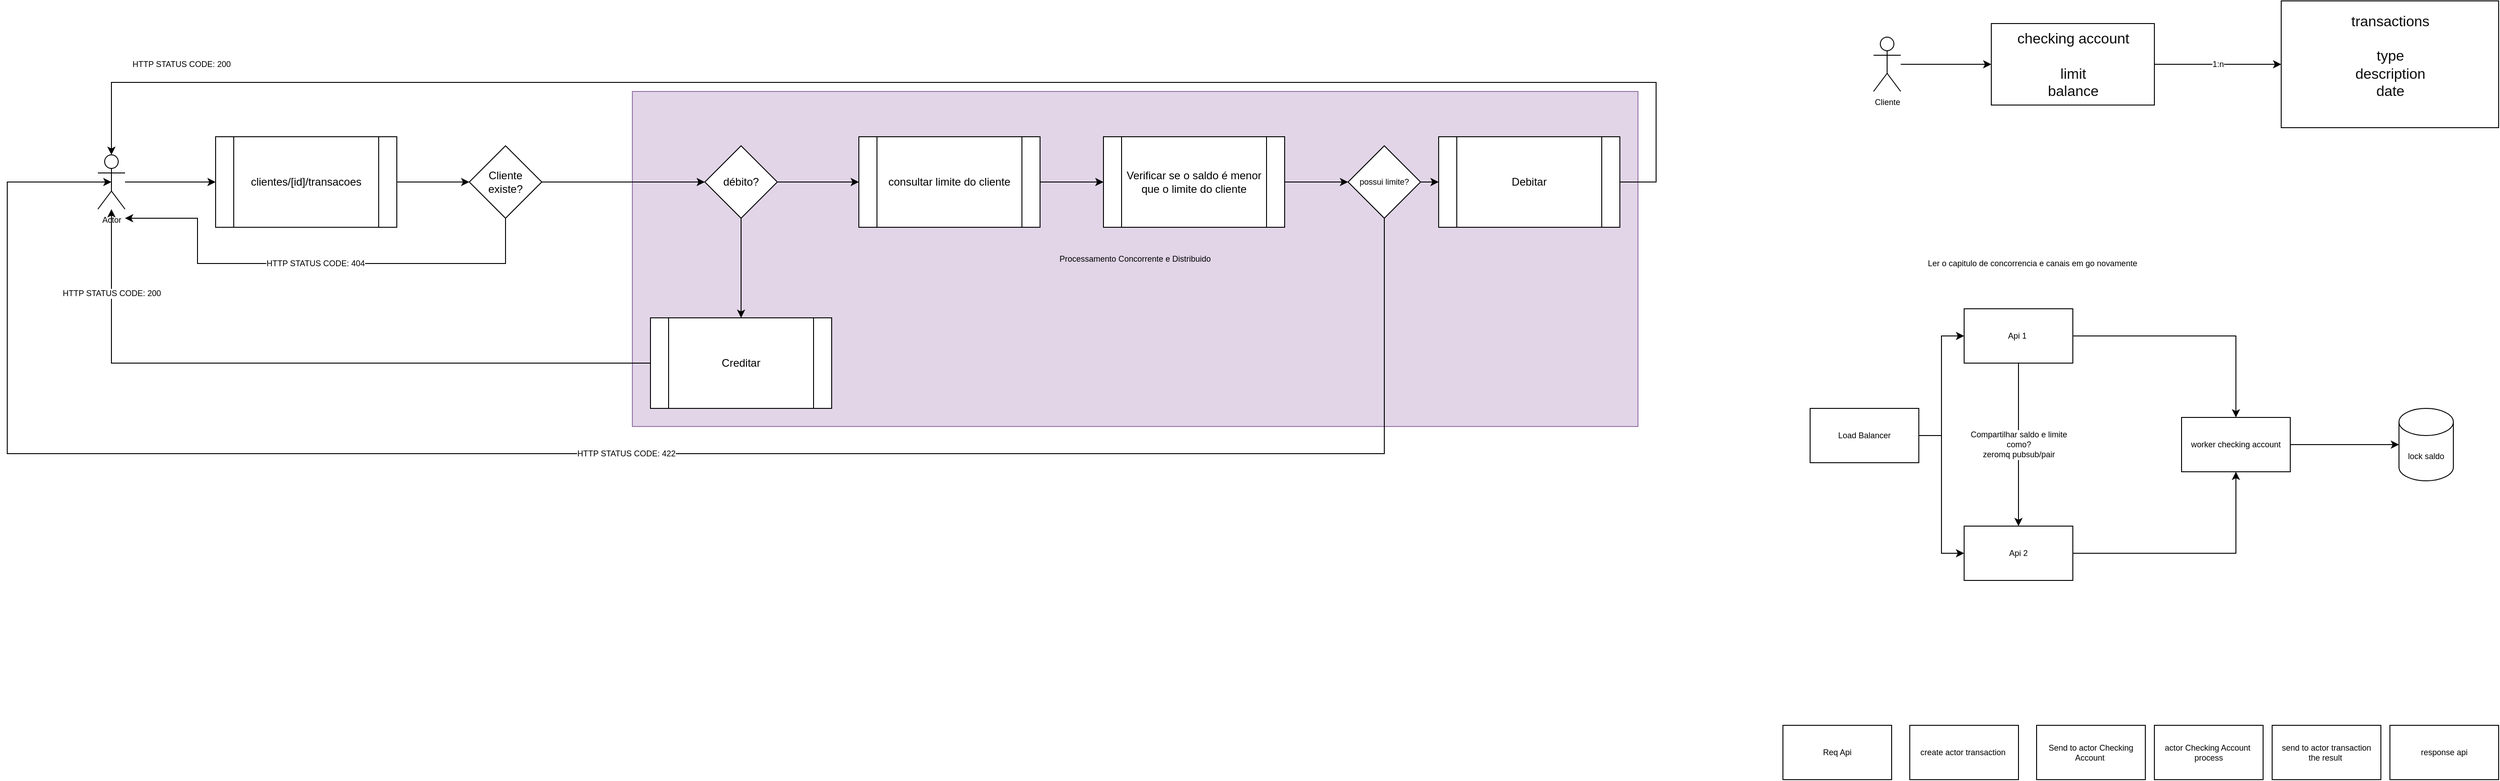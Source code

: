 <mxfile version="15.4.0" type="device"><diagram id="Np-lFsYlpppXSuVeEG0r" name="Página-1"><mxGraphModel dx="4802" dy="663" grid="1" gridSize="10" guides="1" tooltips="1" connect="1" arrows="1" fold="1" page="1" pageScale="1" pageWidth="3300" pageHeight="4681" math="0" shadow="0"><root><mxCell id="0"/><mxCell id="1" parent="0"/><mxCell id="38F4b4nwxjthk6vbHagX-20" value="Processamento Concorrente e Distribuido" style="rounded=0;whiteSpace=wrap;html=1;fontSize=9;fillColor=#e1d5e7;strokeColor=#9673a6;" vertex="1" parent="1"><mxGeometry x="670" y="210" width="1110" height="370" as="geometry"/></mxCell><mxCell id="38F4b4nwxjthk6vbHagX-24" style="edgeStyle=orthogonalEdgeStyle;rounded=0;orthogonalLoop=1;jettySize=auto;html=1;entryX=0;entryY=0.5;entryDx=0;entryDy=0;fontSize=9;" edge="1" parent="1" source="38F4b4nwxjthk6vbHagX-1" target="38F4b4nwxjthk6vbHagX-23"><mxGeometry relative="1" as="geometry"/></mxCell><mxCell id="38F4b4nwxjthk6vbHagX-1" value="clientes/[id]/transacoes" style="shape=process;whiteSpace=wrap;html=1;backgroundOutline=1;" vertex="1" parent="1"><mxGeometry x="210" y="260" width="200" height="100" as="geometry"/></mxCell><mxCell id="38F4b4nwxjthk6vbHagX-9" style="edgeStyle=orthogonalEdgeStyle;rounded=0;orthogonalLoop=1;jettySize=auto;html=1;" edge="1" parent="1" source="38F4b4nwxjthk6vbHagX-2" target="38F4b4nwxjthk6vbHagX-8"><mxGeometry relative="1" as="geometry"/></mxCell><mxCell id="38F4b4nwxjthk6vbHagX-2" value="consultar limite do cliente" style="shape=process;whiteSpace=wrap;html=1;backgroundOutline=1;" vertex="1" parent="1"><mxGeometry x="920" y="260" width="200" height="100" as="geometry"/></mxCell><mxCell id="38F4b4nwxjthk6vbHagX-5" style="edgeStyle=orthogonalEdgeStyle;rounded=0;orthogonalLoop=1;jettySize=auto;html=1;" edge="1" parent="1" source="38F4b4nwxjthk6vbHagX-3" target="38F4b4nwxjthk6vbHagX-4"><mxGeometry relative="1" as="geometry"/></mxCell><mxCell id="38F4b4nwxjthk6vbHagX-7" style="edgeStyle=orthogonalEdgeStyle;rounded=0;orthogonalLoop=1;jettySize=auto;html=1;" edge="1" parent="1" source="38F4b4nwxjthk6vbHagX-3" target="38F4b4nwxjthk6vbHagX-2"><mxGeometry relative="1" as="geometry"><Array as="points"><mxPoint x="960" y="310"/></Array></mxGeometry></mxCell><mxCell id="38F4b4nwxjthk6vbHagX-3" value="débito?" style="rhombus;whiteSpace=wrap;html=1;" vertex="1" parent="1"><mxGeometry x="750" y="270" width="80" height="80" as="geometry"/></mxCell><mxCell id="38F4b4nwxjthk6vbHagX-16" value="HTTP STATUS CODE: 200" style="edgeStyle=orthogonalEdgeStyle;rounded=0;orthogonalLoop=1;jettySize=auto;html=1;fontSize=9;" edge="1" parent="1" source="38F4b4nwxjthk6vbHagX-4" target="38F4b4nwxjthk6vbHagX-12"><mxGeometry x="0.758" relative="1" as="geometry"><mxPoint as="offset"/></mxGeometry></mxCell><mxCell id="38F4b4nwxjthk6vbHagX-4" value="Creditar" style="shape=process;whiteSpace=wrap;html=1;backgroundOutline=1;" vertex="1" parent="1"><mxGeometry x="690" y="460" width="200" height="100" as="geometry"/></mxCell><mxCell id="38F4b4nwxjthk6vbHagX-11" style="edgeStyle=orthogonalEdgeStyle;rounded=0;orthogonalLoop=1;jettySize=auto;html=1;" edge="1" parent="1" source="38F4b4nwxjthk6vbHagX-8" target="38F4b4nwxjthk6vbHagX-10"><mxGeometry relative="1" as="geometry"/></mxCell><mxCell id="38F4b4nwxjthk6vbHagX-8" value="Verificar se o saldo é menor que o limite do cliente" style="shape=process;whiteSpace=wrap;html=1;backgroundOutline=1;" vertex="1" parent="1"><mxGeometry x="1190" y="260" width="200" height="100" as="geometry"/></mxCell><mxCell id="38F4b4nwxjthk6vbHagX-17" value="HTTP STATUS CODE: 200" style="edgeStyle=orthogonalEdgeStyle;rounded=0;orthogonalLoop=1;jettySize=auto;html=1;entryX=0.5;entryY=0;entryDx=0;entryDy=0;entryPerimeter=0;fontSize=9;exitX=1;exitY=0.5;exitDx=0;exitDy=0;" edge="1" parent="1" source="38F4b4nwxjthk6vbHagX-21" target="38F4b4nwxjthk6vbHagX-12"><mxGeometry x="0.838" y="-20" relative="1" as="geometry"><Array as="points"><mxPoint x="1800" y="310"/><mxPoint x="1800" y="200"/><mxPoint x="95" y="200"/></Array><mxPoint as="offset"/></mxGeometry></mxCell><mxCell id="38F4b4nwxjthk6vbHagX-18" value="HTTP STATUS CODE: 422" style="edgeStyle=orthogonalEdgeStyle;rounded=0;orthogonalLoop=1;jettySize=auto;html=1;entryX=0.5;entryY=0.5;entryDx=0;entryDy=0;entryPerimeter=0;fontSize=9;" edge="1" parent="1" source="38F4b4nwxjthk6vbHagX-10" target="38F4b4nwxjthk6vbHagX-12"><mxGeometry relative="1" as="geometry"><Array as="points"><mxPoint x="1500" y="610"/><mxPoint x="-20" y="610"/><mxPoint x="-20" y="310"/></Array></mxGeometry></mxCell><mxCell id="38F4b4nwxjthk6vbHagX-22" style="edgeStyle=orthogonalEdgeStyle;rounded=0;orthogonalLoop=1;jettySize=auto;html=1;fontSize=9;" edge="1" parent="1" source="38F4b4nwxjthk6vbHagX-10" target="38F4b4nwxjthk6vbHagX-21"><mxGeometry relative="1" as="geometry"/></mxCell><mxCell id="38F4b4nwxjthk6vbHagX-10" value="possui limite?" style="rhombus;whiteSpace=wrap;html=1;fontSize=9;" vertex="1" parent="1"><mxGeometry x="1460" y="270" width="80" height="80" as="geometry"/></mxCell><mxCell id="38F4b4nwxjthk6vbHagX-14" style="edgeStyle=orthogonalEdgeStyle;rounded=0;orthogonalLoop=1;jettySize=auto;html=1;entryX=0;entryY=0.5;entryDx=0;entryDy=0;fontSize=9;" edge="1" parent="1" source="38F4b4nwxjthk6vbHagX-12" target="38F4b4nwxjthk6vbHagX-1"><mxGeometry relative="1" as="geometry"/></mxCell><mxCell id="38F4b4nwxjthk6vbHagX-12" value="Actor" style="shape=umlActor;verticalLabelPosition=bottom;verticalAlign=top;html=1;outlineConnect=0;fontSize=9;" vertex="1" parent="1"><mxGeometry x="80" y="280" width="30" height="60" as="geometry"/></mxCell><mxCell id="38F4b4nwxjthk6vbHagX-21" value="Debitar" style="shape=process;whiteSpace=wrap;html=1;backgroundOutline=1;" vertex="1" parent="1"><mxGeometry x="1560" y="260" width="200" height="100" as="geometry"/></mxCell><mxCell id="38F4b4nwxjthk6vbHagX-25" style="edgeStyle=orthogonalEdgeStyle;rounded=0;orthogonalLoop=1;jettySize=auto;html=1;fontSize=9;" edge="1" parent="1" source="38F4b4nwxjthk6vbHagX-23" target="38F4b4nwxjthk6vbHagX-3"><mxGeometry relative="1" as="geometry"/></mxCell><mxCell id="38F4b4nwxjthk6vbHagX-26" value="HTTP STATUS CODE: 404" style="edgeStyle=orthogonalEdgeStyle;rounded=0;orthogonalLoop=1;jettySize=auto;html=1;fontSize=9;" edge="1" parent="1" source="38F4b4nwxjthk6vbHagX-23"><mxGeometry relative="1" as="geometry"><mxPoint x="110" y="350" as="targetPoint"/><Array as="points"><mxPoint x="530" y="400"/><mxPoint x="190" y="400"/><mxPoint x="190" y="350"/></Array></mxGeometry></mxCell><mxCell id="38F4b4nwxjthk6vbHagX-23" value="Cliente&lt;br&gt;existe?" style="rhombus;whiteSpace=wrap;html=1;" vertex="1" parent="1"><mxGeometry x="490" y="270" width="80" height="80" as="geometry"/></mxCell><mxCell id="38F4b4nwxjthk6vbHagX-27" value="lock saldo" style="shape=cylinder3;whiteSpace=wrap;html=1;boundedLbl=1;backgroundOutline=1;size=15;fontSize=9;" vertex="1" parent="1"><mxGeometry x="2620" y="560" width="60" height="80" as="geometry"/></mxCell><mxCell id="38F4b4nwxjthk6vbHagX-31" style="edgeStyle=orthogonalEdgeStyle;rounded=0;orthogonalLoop=1;jettySize=auto;html=1;entryX=0;entryY=0.5;entryDx=0;entryDy=0;fontSize=9;" edge="1" parent="1" source="38F4b4nwxjthk6vbHagX-28" target="38F4b4nwxjthk6vbHagX-29"><mxGeometry relative="1" as="geometry"/></mxCell><mxCell id="38F4b4nwxjthk6vbHagX-32" style="edgeStyle=orthogonalEdgeStyle;rounded=0;orthogonalLoop=1;jettySize=auto;html=1;entryX=0;entryY=0.5;entryDx=0;entryDy=0;fontSize=9;" edge="1" parent="1" source="38F4b4nwxjthk6vbHagX-28" target="38F4b4nwxjthk6vbHagX-30"><mxGeometry relative="1" as="geometry"/></mxCell><mxCell id="38F4b4nwxjthk6vbHagX-28" value="Load Balancer" style="rounded=0;whiteSpace=wrap;html=1;fontSize=9;" vertex="1" parent="1"><mxGeometry x="1970" y="560" width="120" height="60" as="geometry"/></mxCell><mxCell id="38F4b4nwxjthk6vbHagX-39" value="Compartilhar saldo e limite&lt;br&gt;como?&lt;br&gt;zeromq pubsub/pair" style="edgeStyle=orthogonalEdgeStyle;rounded=0;orthogonalLoop=1;jettySize=auto;html=1;fontSize=9;" edge="1" parent="1" source="38F4b4nwxjthk6vbHagX-29" target="38F4b4nwxjthk6vbHagX-30"><mxGeometry relative="1" as="geometry"/></mxCell><mxCell id="38F4b4nwxjthk6vbHagX-51" style="edgeStyle=orthogonalEdgeStyle;rounded=0;orthogonalLoop=1;jettySize=auto;html=1;entryX=0.5;entryY=0;entryDx=0;entryDy=0;fontSize=9;" edge="1" parent="1" source="38F4b4nwxjthk6vbHagX-29" target="38F4b4nwxjthk6vbHagX-49"><mxGeometry relative="1" as="geometry"/></mxCell><mxCell id="38F4b4nwxjthk6vbHagX-29" value="Api 1&amp;nbsp;" style="rounded=0;whiteSpace=wrap;html=1;fontSize=9;" vertex="1" parent="1"><mxGeometry x="2140" y="450" width="120" height="60" as="geometry"/></mxCell><mxCell id="38F4b4nwxjthk6vbHagX-50" style="edgeStyle=orthogonalEdgeStyle;rounded=0;orthogonalLoop=1;jettySize=auto;html=1;entryX=0.5;entryY=1;entryDx=0;entryDy=0;fontSize=9;" edge="1" parent="1" source="38F4b4nwxjthk6vbHagX-30" target="38F4b4nwxjthk6vbHagX-49"><mxGeometry relative="1" as="geometry"/></mxCell><mxCell id="38F4b4nwxjthk6vbHagX-30" value="Api 2" style="rounded=0;whiteSpace=wrap;html=1;fontSize=9;" vertex="1" parent="1"><mxGeometry x="2140" y="690" width="120" height="60" as="geometry"/></mxCell><mxCell id="38F4b4nwxjthk6vbHagX-41" value="Ler o capitulo de concorrencia e canais em go novamente" style="text;html=1;align=center;verticalAlign=middle;resizable=0;points=[];autosize=1;strokeColor=none;fillColor=none;fontSize=9;" vertex="1" parent="1"><mxGeometry x="2090" y="390" width="250" height="20" as="geometry"/></mxCell><mxCell id="38F4b4nwxjthk6vbHagX-44" style="edgeStyle=orthogonalEdgeStyle;rounded=0;orthogonalLoop=1;jettySize=auto;html=1;fontSize=9;" edge="1" parent="1" source="38F4b4nwxjthk6vbHagX-42" target="38F4b4nwxjthk6vbHagX-43"><mxGeometry relative="1" as="geometry"/></mxCell><mxCell id="38F4b4nwxjthk6vbHagX-42" value="Cliente" style="shape=umlActor;verticalLabelPosition=bottom;verticalAlign=top;html=1;fontSize=9;" vertex="1" parent="1"><mxGeometry x="2040" y="150" width="30" height="60" as="geometry"/></mxCell><mxCell id="38F4b4nwxjthk6vbHagX-46" value="1:n" style="edgeStyle=orthogonalEdgeStyle;rounded=0;orthogonalLoop=1;jettySize=auto;html=1;fontSize=9;" edge="1" parent="1" source="38F4b4nwxjthk6vbHagX-43" target="38F4b4nwxjthk6vbHagX-45"><mxGeometry relative="1" as="geometry"/></mxCell><mxCell id="38F4b4nwxjthk6vbHagX-43" value="&lt;span style=&quot;color: rgb(13 , 13 , 13) ; font-family: , , , , &amp;#34;segoe ui&amp;#34; , &amp;#34;roboto&amp;#34; , &amp;#34;ubuntu&amp;#34; , &amp;#34;cantarell&amp;#34; , &amp;#34;noto sans&amp;#34; , sans-serif , &amp;#34;helvetica neue&amp;#34; , &amp;#34;arial&amp;#34; , &amp;#34;apple color emoji&amp;#34; , &amp;#34;segoe ui emoji&amp;#34; , &amp;#34;segoe ui symbol&amp;#34; , &amp;#34;noto color emoji&amp;#34; ; font-size: 16px ; background-color: rgb(255 , 255 , 255)&quot;&gt;checking account&lt;br&gt;&lt;br&gt;limit&lt;br&gt;balance&lt;br&gt;&lt;/span&gt;" style="html=1;fontSize=9;" vertex="1" parent="1"><mxGeometry x="2170" y="135" width="180" height="90" as="geometry"/></mxCell><mxCell id="38F4b4nwxjthk6vbHagX-45" value="&lt;span style=&quot;color: rgb(13 , 13 , 13) ; font-family: , , , , &amp;#34;segoe ui&amp;#34; , &amp;#34;roboto&amp;#34; , &amp;#34;ubuntu&amp;#34; , &amp;#34;cantarell&amp;#34; , &amp;#34;noto sans&amp;#34; , sans-serif , &amp;#34;helvetica neue&amp;#34; , &amp;#34;arial&amp;#34; , &amp;#34;apple color emoji&amp;#34; , &amp;#34;segoe ui emoji&amp;#34; , &amp;#34;segoe ui symbol&amp;#34; , &amp;#34;noto color emoji&amp;#34; ; font-size: 16px ; background-color: rgb(255 , 255 , 255)&quot;&gt;transactions&lt;br&gt;&lt;/span&gt;&lt;span style=&quot;color: rgb(13 , 13 , 13) ; font-family: , , , , &amp;#34;segoe ui&amp;#34; , &amp;#34;roboto&amp;#34; , &amp;#34;ubuntu&amp;#34; , &amp;#34;cantarell&amp;#34; , &amp;#34;noto sans&amp;#34; , sans-serif , &amp;#34;helvetica neue&amp;#34; , &amp;#34;arial&amp;#34; , &amp;#34;apple color emoji&amp;#34; , &amp;#34;segoe ui emoji&amp;#34; , &amp;#34;segoe ui symbol&amp;#34; , &amp;#34;noto color emoji&amp;#34; ; font-size: 16px ; background-color: rgb(255 , 255 , 255)&quot;&gt;&lt;br&gt;type&lt;br&gt;description&lt;br&gt;date&lt;br&gt;&lt;br&gt;&lt;/span&gt;" style="html=1;fontSize=9;" vertex="1" parent="1"><mxGeometry x="2490" y="110" width="240" height="140" as="geometry"/></mxCell><mxCell id="38F4b4nwxjthk6vbHagX-52" style="edgeStyle=orthogonalEdgeStyle;rounded=0;orthogonalLoop=1;jettySize=auto;html=1;fontSize=9;" edge="1" parent="1" source="38F4b4nwxjthk6vbHagX-49" target="38F4b4nwxjthk6vbHagX-27"><mxGeometry relative="1" as="geometry"/></mxCell><mxCell id="38F4b4nwxjthk6vbHagX-49" value="worker checking account" style="rounded=0;whiteSpace=wrap;html=1;fontSize=9;" vertex="1" parent="1"><mxGeometry x="2380" y="570" width="120" height="60" as="geometry"/></mxCell><mxCell id="38F4b4nwxjthk6vbHagX-54" value="Req Api" style="rounded=0;whiteSpace=wrap;html=1;fontSize=9;" vertex="1" parent="1"><mxGeometry x="1940" y="910" width="120" height="60" as="geometry"/></mxCell><mxCell id="38F4b4nwxjthk6vbHagX-55" value="Send to actor Checking Account&amp;nbsp;" style="rounded=0;whiteSpace=wrap;html=1;fontSize=9;" vertex="1" parent="1"><mxGeometry x="2220" y="910" width="120" height="60" as="geometry"/></mxCell><mxCell id="38F4b4nwxjthk6vbHagX-57" value="create actor transaction&amp;nbsp;" style="rounded=0;whiteSpace=wrap;html=1;fontSize=9;" vertex="1" parent="1"><mxGeometry x="2080" y="910" width="120" height="60" as="geometry"/></mxCell><mxCell id="38F4b4nwxjthk6vbHagX-58" value="actor Checking Account&amp;nbsp; process" style="rounded=0;whiteSpace=wrap;html=1;fontSize=9;" vertex="1" parent="1"><mxGeometry x="2350" y="910" width="120" height="60" as="geometry"/></mxCell><mxCell id="38F4b4nwxjthk6vbHagX-59" value="send to actor transaction&lt;br&gt;the result&amp;nbsp;" style="rounded=0;whiteSpace=wrap;html=1;fontSize=9;" vertex="1" parent="1"><mxGeometry x="2480" y="910" width="120" height="60" as="geometry"/></mxCell><mxCell id="38F4b4nwxjthk6vbHagX-60" value="response api" style="rounded=0;whiteSpace=wrap;html=1;fontSize=9;" vertex="1" parent="1"><mxGeometry x="2610" y="910" width="120" height="60" as="geometry"/></mxCell></root></mxGraphModel></diagram></mxfile>